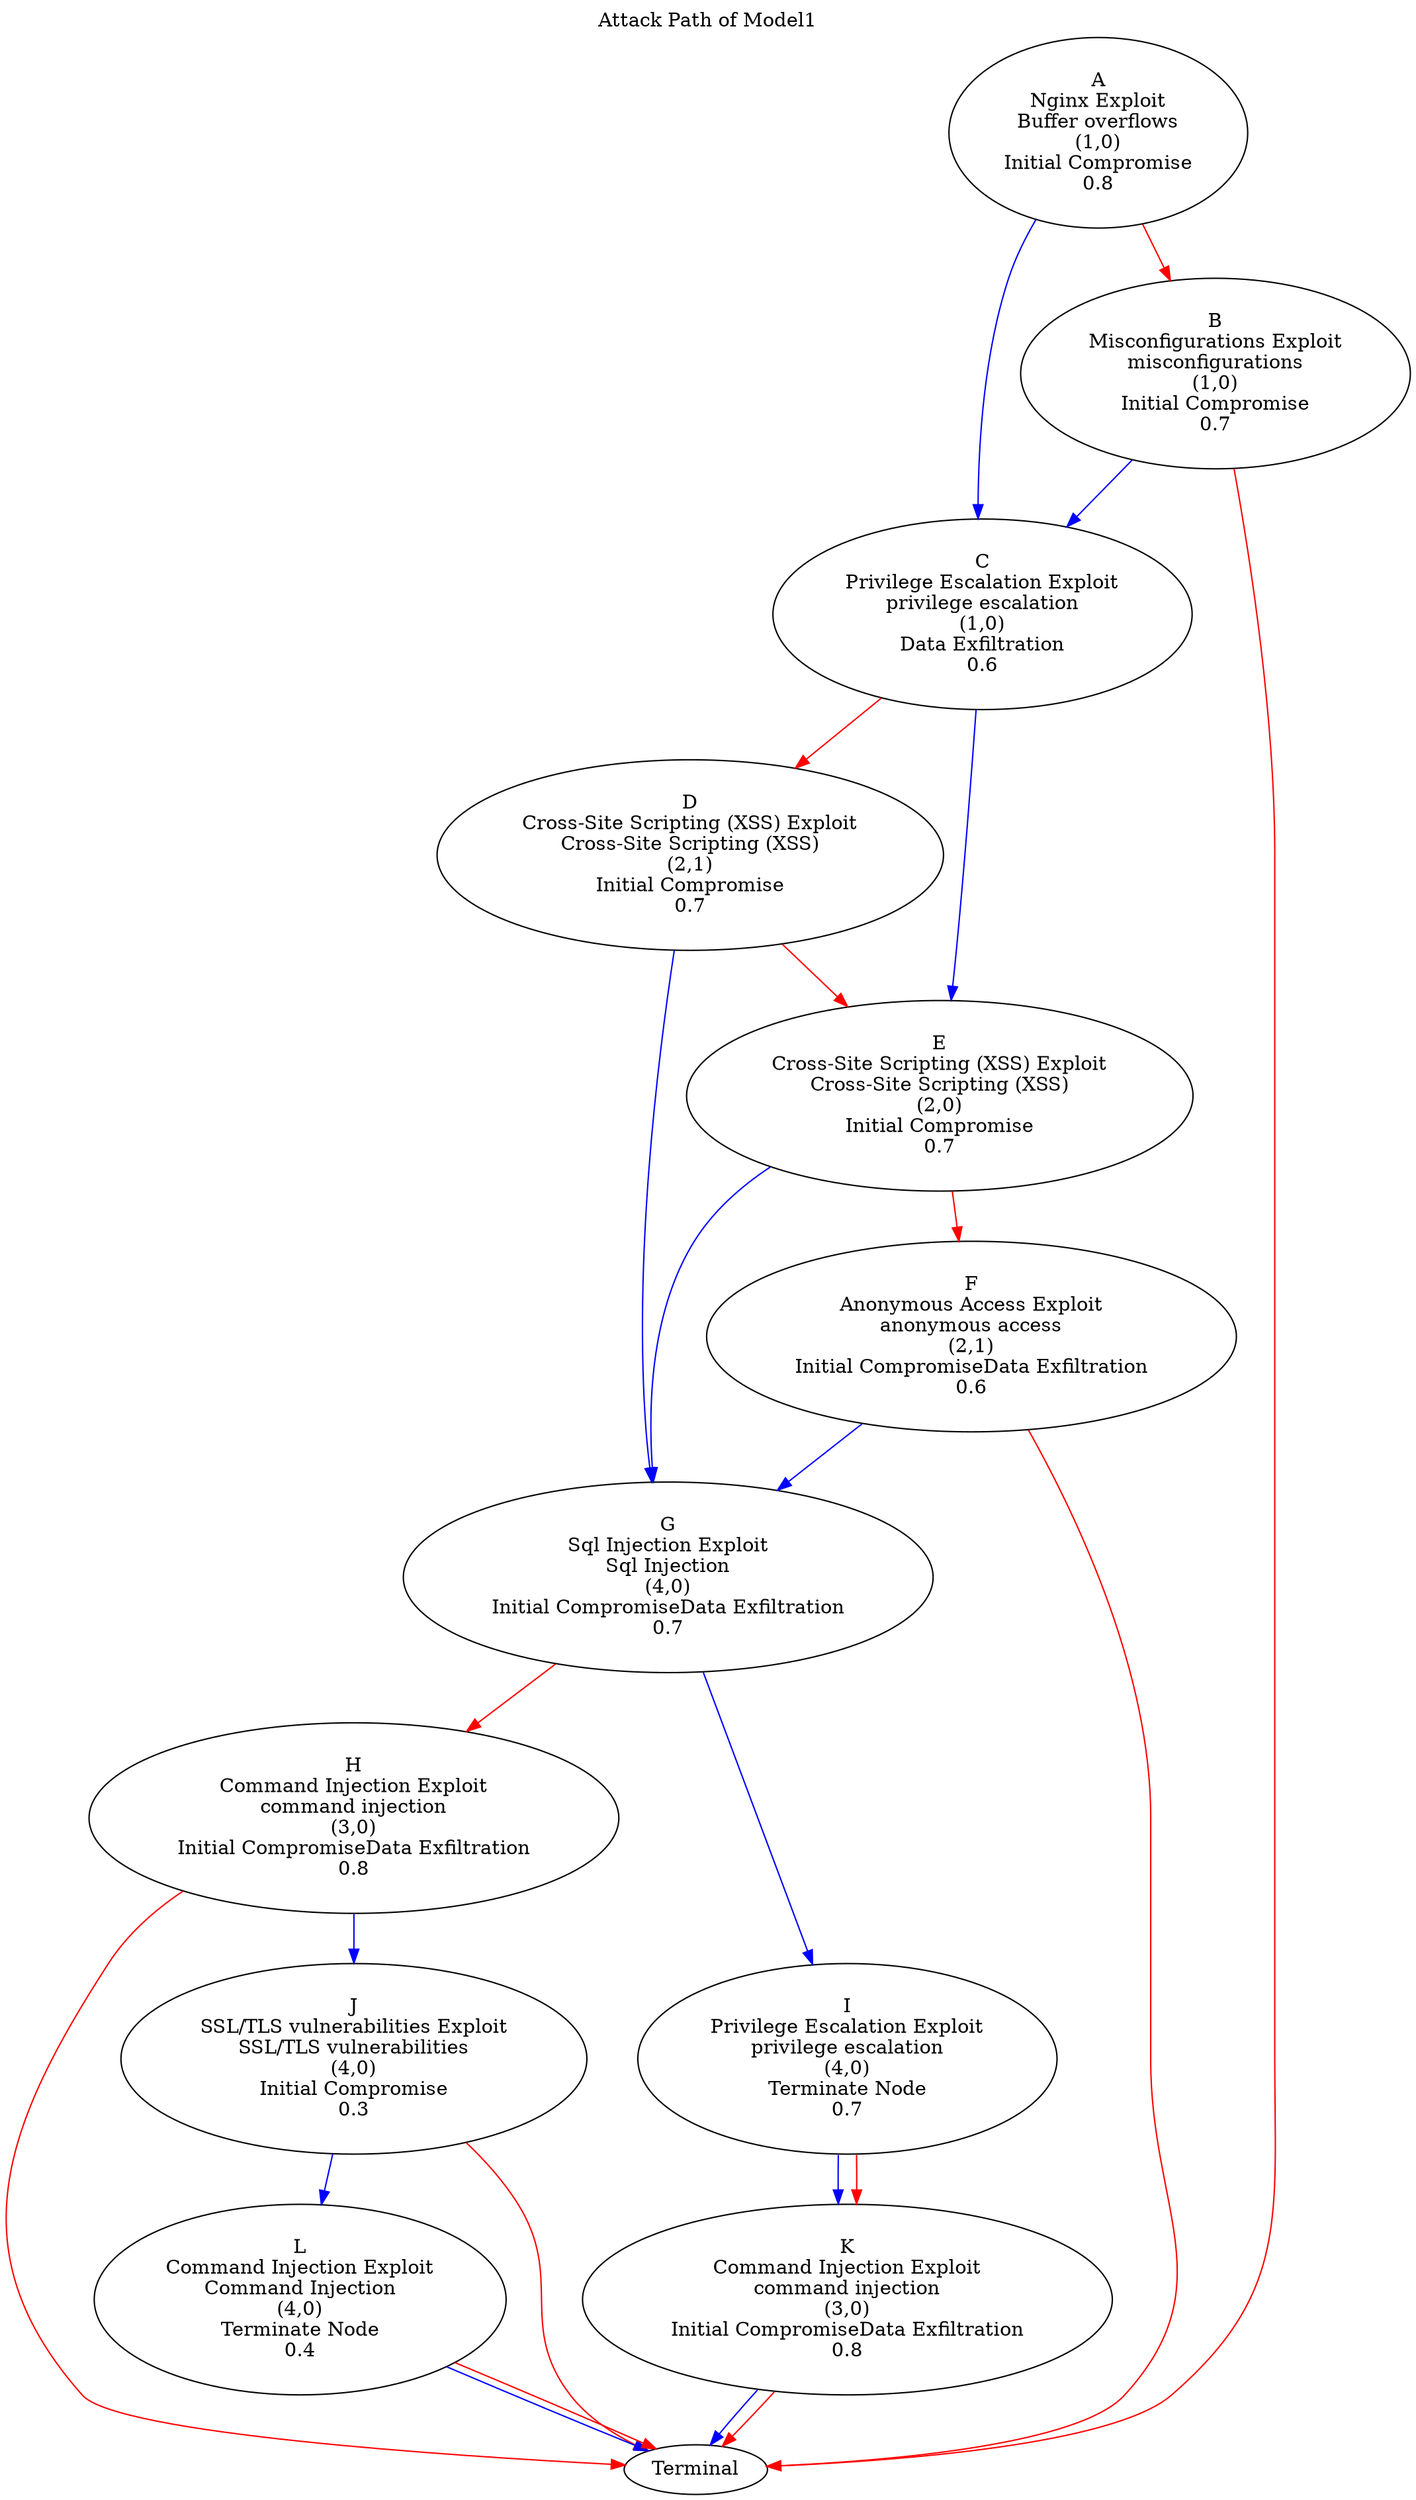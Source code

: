 // Attack Path
digraph AttackPathModel {
	graph [label="Attack Path of Model1" labelloc=t]
	A [label="A\nNginx Exploit\nBuffer overflows\n(1,0)\nInitial Compromise\n0.8"]
	B [label="B\nMisconfigurations Exploit\nmisconfigurations\n(1,0)\nInitial Compromise\n0.7"]
	C [label="C\nPrivilege Escalation Exploit\nprivilege escalation\n(1,0)\nData Exfiltration\n0.6"]
	D [label="D\nCross-Site Scripting (XSS) Exploit\nCross-Site Scripting (XSS)\n(2,1)\nInitial Compromise\n0.7"]
	E [label="E\nCross-Site Scripting (XSS) Exploit\nCross-Site Scripting (XSS)\n(2,0)\nInitial Compromise\n0.7"]
	F [label="F\nAnonymous Access Exploit\nanonymous access\n(2,1)\nInitial CompromiseData Exfiltration\n0.6"]
	G [label="G\nSql Injection Exploit\nSql Injection\n(4,0)\nInitial CompromiseData Exfiltration\n0.7"]
	H [label="H\nCommand Injection Exploit\ncommand injection\n(3,0)\nInitial CompromiseData Exfiltration\n0.8"]
	I [label="I\nPrivilege Escalation Exploit\nprivilege escalation\n(4,0)\nTerminate Node\n0.7"]
	J [label="J\nSSL/TLS vulnerabilities Exploit\nSSL/TLS vulnerabilities\n(4,0)\nInitial Compromise\n0.3"]
	K [label="K\nCommand Injection Exploit\ncommand injection\n(3,0)\nInitial CompromiseData Exfiltration\n0.8"]
	L [label="L\nCommand Injection Exploit\nCommand Injection\n(4,0)\nTerminate Node\n0.4"]
	Terminal [label=Terminal]
	A -> C [color=blue]
	A -> B [color=red]
	B -> C [color=blue]
	B -> Terminal [color=red]
	C -> E [color=blue]
	C -> D [color=red]
	D -> G [color=blue]
	D -> E [color=red]
	E -> G [color=blue]
	E -> F [color=red]
	F -> G [color=blue]
	F -> Terminal [color=red]
	G -> I [color=blue]
	G -> H [color=red]
	H -> J [color=blue]
	H -> Terminal [color=red]
	I -> K [color=blue]
	I -> K [color=red]
	J -> L [color=blue]
	J -> Terminal [color=red]
	K -> Terminal [color=blue]
	K -> Terminal [color=red]
	L -> Terminal [color=blue]
	L -> Terminal [color=red]
}
